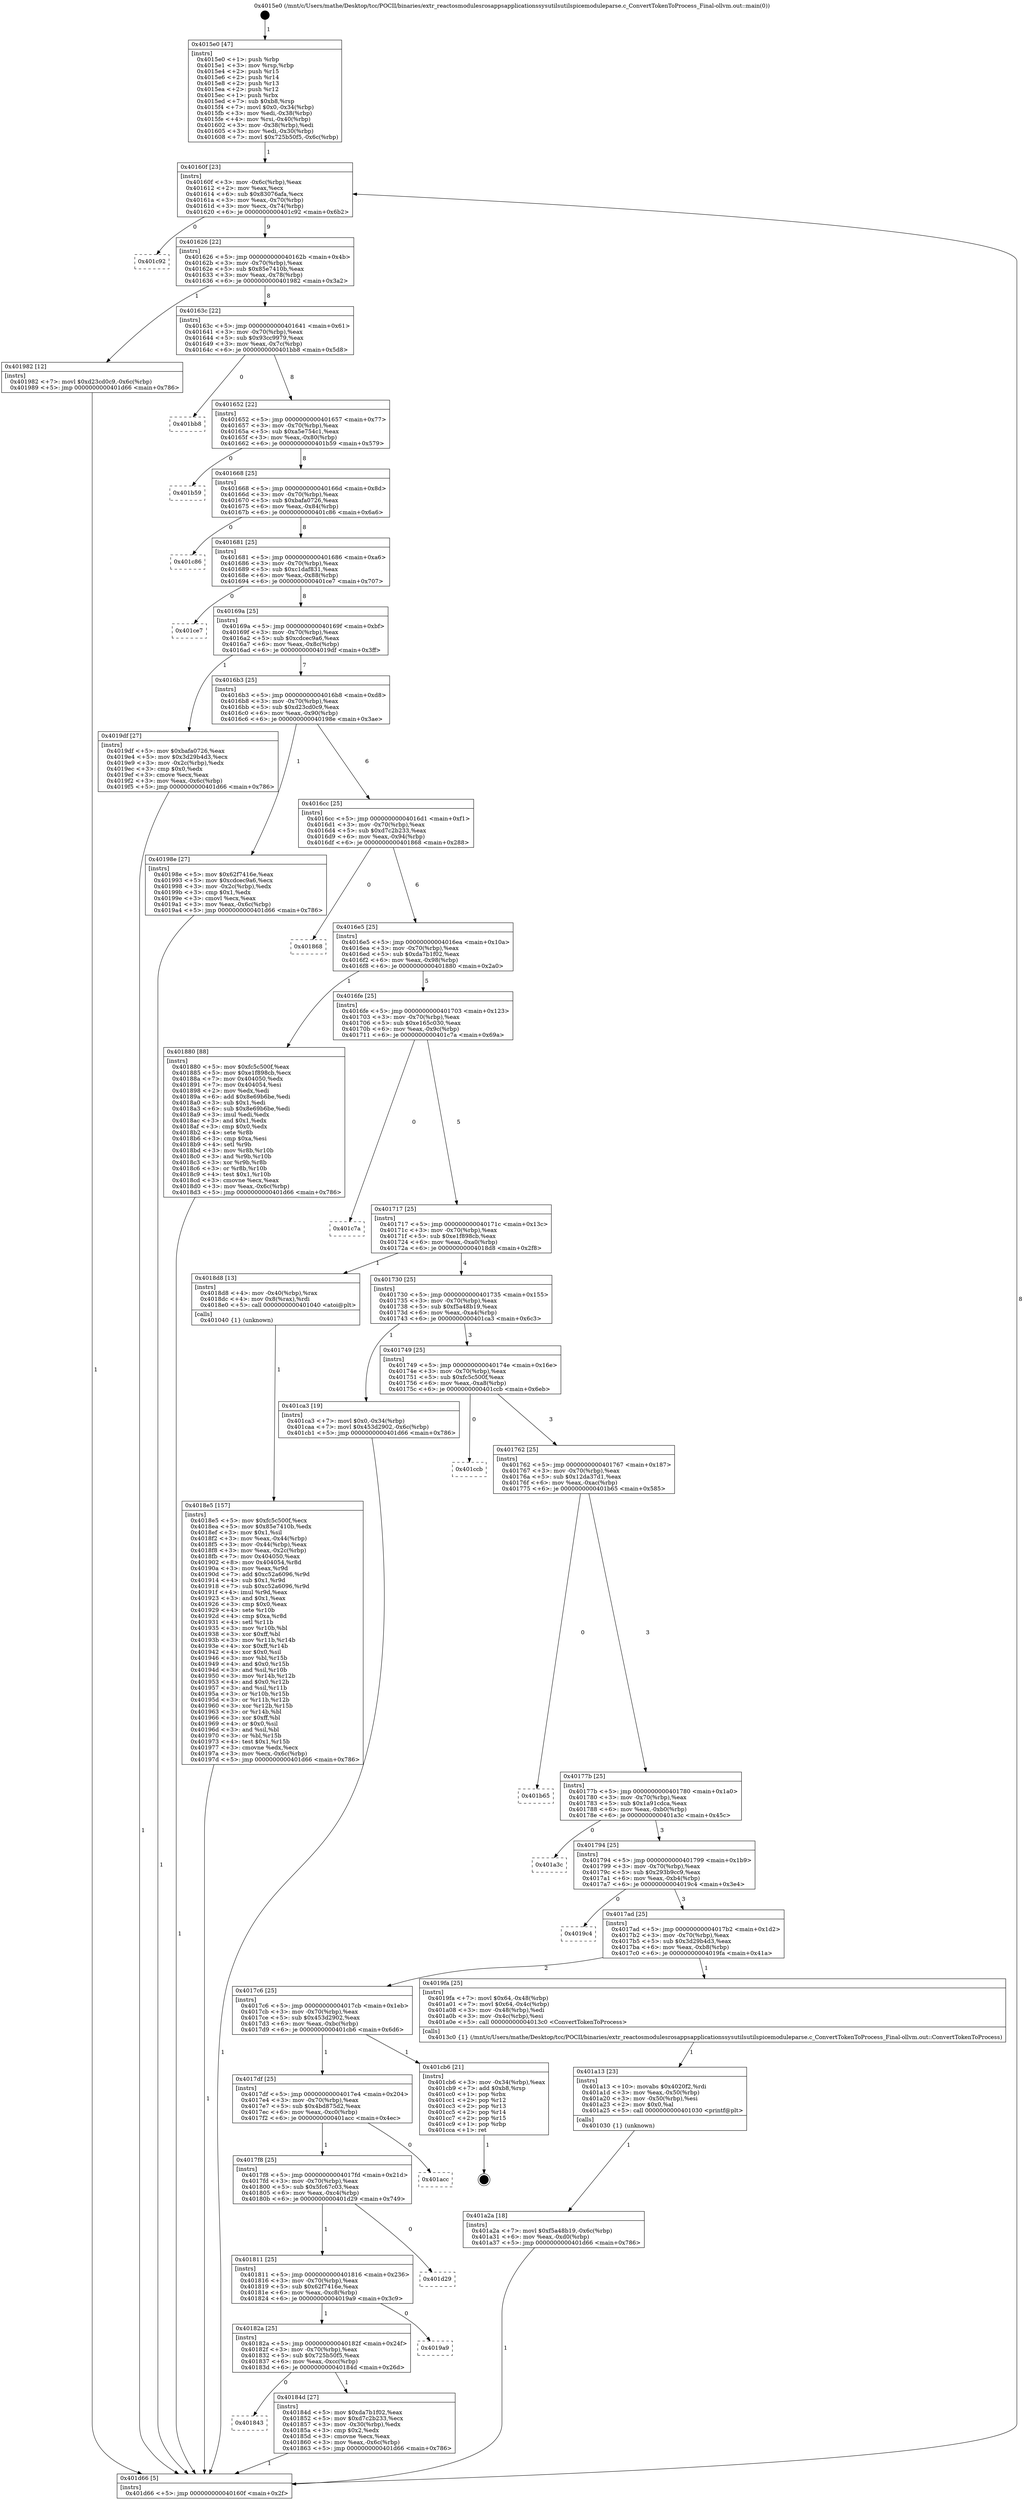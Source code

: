 digraph "0x4015e0" {
  label = "0x4015e0 (/mnt/c/Users/mathe/Desktop/tcc/POCII/binaries/extr_reactosmodulesrosappsapplicationssysutilsutilspicemoduleparse.c_ConvertTokenToProcess_Final-ollvm.out::main(0))"
  labelloc = "t"
  node[shape=record]

  Entry [label="",width=0.3,height=0.3,shape=circle,fillcolor=black,style=filled]
  "0x40160f" [label="{
     0x40160f [23]\l
     | [instrs]\l
     &nbsp;&nbsp;0x40160f \<+3\>: mov -0x6c(%rbp),%eax\l
     &nbsp;&nbsp;0x401612 \<+2\>: mov %eax,%ecx\l
     &nbsp;&nbsp;0x401614 \<+6\>: sub $0x83076afa,%ecx\l
     &nbsp;&nbsp;0x40161a \<+3\>: mov %eax,-0x70(%rbp)\l
     &nbsp;&nbsp;0x40161d \<+3\>: mov %ecx,-0x74(%rbp)\l
     &nbsp;&nbsp;0x401620 \<+6\>: je 0000000000401c92 \<main+0x6b2\>\l
  }"]
  "0x401c92" [label="{
     0x401c92\l
  }", style=dashed]
  "0x401626" [label="{
     0x401626 [22]\l
     | [instrs]\l
     &nbsp;&nbsp;0x401626 \<+5\>: jmp 000000000040162b \<main+0x4b\>\l
     &nbsp;&nbsp;0x40162b \<+3\>: mov -0x70(%rbp),%eax\l
     &nbsp;&nbsp;0x40162e \<+5\>: sub $0x85e7410b,%eax\l
     &nbsp;&nbsp;0x401633 \<+3\>: mov %eax,-0x78(%rbp)\l
     &nbsp;&nbsp;0x401636 \<+6\>: je 0000000000401982 \<main+0x3a2\>\l
  }"]
  Exit [label="",width=0.3,height=0.3,shape=circle,fillcolor=black,style=filled,peripheries=2]
  "0x401982" [label="{
     0x401982 [12]\l
     | [instrs]\l
     &nbsp;&nbsp;0x401982 \<+7\>: movl $0xd23cd0c9,-0x6c(%rbp)\l
     &nbsp;&nbsp;0x401989 \<+5\>: jmp 0000000000401d66 \<main+0x786\>\l
  }"]
  "0x40163c" [label="{
     0x40163c [22]\l
     | [instrs]\l
     &nbsp;&nbsp;0x40163c \<+5\>: jmp 0000000000401641 \<main+0x61\>\l
     &nbsp;&nbsp;0x401641 \<+3\>: mov -0x70(%rbp),%eax\l
     &nbsp;&nbsp;0x401644 \<+5\>: sub $0x93cc9979,%eax\l
     &nbsp;&nbsp;0x401649 \<+3\>: mov %eax,-0x7c(%rbp)\l
     &nbsp;&nbsp;0x40164c \<+6\>: je 0000000000401bb8 \<main+0x5d8\>\l
  }"]
  "0x401a2a" [label="{
     0x401a2a [18]\l
     | [instrs]\l
     &nbsp;&nbsp;0x401a2a \<+7\>: movl $0xf5a48b19,-0x6c(%rbp)\l
     &nbsp;&nbsp;0x401a31 \<+6\>: mov %eax,-0xd0(%rbp)\l
     &nbsp;&nbsp;0x401a37 \<+5\>: jmp 0000000000401d66 \<main+0x786\>\l
  }"]
  "0x401bb8" [label="{
     0x401bb8\l
  }", style=dashed]
  "0x401652" [label="{
     0x401652 [22]\l
     | [instrs]\l
     &nbsp;&nbsp;0x401652 \<+5\>: jmp 0000000000401657 \<main+0x77\>\l
     &nbsp;&nbsp;0x401657 \<+3\>: mov -0x70(%rbp),%eax\l
     &nbsp;&nbsp;0x40165a \<+5\>: sub $0xa5e754c1,%eax\l
     &nbsp;&nbsp;0x40165f \<+3\>: mov %eax,-0x80(%rbp)\l
     &nbsp;&nbsp;0x401662 \<+6\>: je 0000000000401b59 \<main+0x579\>\l
  }"]
  "0x401a13" [label="{
     0x401a13 [23]\l
     | [instrs]\l
     &nbsp;&nbsp;0x401a13 \<+10\>: movabs $0x4020f2,%rdi\l
     &nbsp;&nbsp;0x401a1d \<+3\>: mov %eax,-0x50(%rbp)\l
     &nbsp;&nbsp;0x401a20 \<+3\>: mov -0x50(%rbp),%esi\l
     &nbsp;&nbsp;0x401a23 \<+2\>: mov $0x0,%al\l
     &nbsp;&nbsp;0x401a25 \<+5\>: call 0000000000401030 \<printf@plt\>\l
     | [calls]\l
     &nbsp;&nbsp;0x401030 \{1\} (unknown)\l
  }"]
  "0x401b59" [label="{
     0x401b59\l
  }", style=dashed]
  "0x401668" [label="{
     0x401668 [25]\l
     | [instrs]\l
     &nbsp;&nbsp;0x401668 \<+5\>: jmp 000000000040166d \<main+0x8d\>\l
     &nbsp;&nbsp;0x40166d \<+3\>: mov -0x70(%rbp),%eax\l
     &nbsp;&nbsp;0x401670 \<+5\>: sub $0xbafa0726,%eax\l
     &nbsp;&nbsp;0x401675 \<+6\>: mov %eax,-0x84(%rbp)\l
     &nbsp;&nbsp;0x40167b \<+6\>: je 0000000000401c86 \<main+0x6a6\>\l
  }"]
  "0x4018e5" [label="{
     0x4018e5 [157]\l
     | [instrs]\l
     &nbsp;&nbsp;0x4018e5 \<+5\>: mov $0xfc5c500f,%ecx\l
     &nbsp;&nbsp;0x4018ea \<+5\>: mov $0x85e7410b,%edx\l
     &nbsp;&nbsp;0x4018ef \<+3\>: mov $0x1,%sil\l
     &nbsp;&nbsp;0x4018f2 \<+3\>: mov %eax,-0x44(%rbp)\l
     &nbsp;&nbsp;0x4018f5 \<+3\>: mov -0x44(%rbp),%eax\l
     &nbsp;&nbsp;0x4018f8 \<+3\>: mov %eax,-0x2c(%rbp)\l
     &nbsp;&nbsp;0x4018fb \<+7\>: mov 0x404050,%eax\l
     &nbsp;&nbsp;0x401902 \<+8\>: mov 0x404054,%r8d\l
     &nbsp;&nbsp;0x40190a \<+3\>: mov %eax,%r9d\l
     &nbsp;&nbsp;0x40190d \<+7\>: add $0xc52a6096,%r9d\l
     &nbsp;&nbsp;0x401914 \<+4\>: sub $0x1,%r9d\l
     &nbsp;&nbsp;0x401918 \<+7\>: sub $0xc52a6096,%r9d\l
     &nbsp;&nbsp;0x40191f \<+4\>: imul %r9d,%eax\l
     &nbsp;&nbsp;0x401923 \<+3\>: and $0x1,%eax\l
     &nbsp;&nbsp;0x401926 \<+3\>: cmp $0x0,%eax\l
     &nbsp;&nbsp;0x401929 \<+4\>: sete %r10b\l
     &nbsp;&nbsp;0x40192d \<+4\>: cmp $0xa,%r8d\l
     &nbsp;&nbsp;0x401931 \<+4\>: setl %r11b\l
     &nbsp;&nbsp;0x401935 \<+3\>: mov %r10b,%bl\l
     &nbsp;&nbsp;0x401938 \<+3\>: xor $0xff,%bl\l
     &nbsp;&nbsp;0x40193b \<+3\>: mov %r11b,%r14b\l
     &nbsp;&nbsp;0x40193e \<+4\>: xor $0xff,%r14b\l
     &nbsp;&nbsp;0x401942 \<+4\>: xor $0x0,%sil\l
     &nbsp;&nbsp;0x401946 \<+3\>: mov %bl,%r15b\l
     &nbsp;&nbsp;0x401949 \<+4\>: and $0x0,%r15b\l
     &nbsp;&nbsp;0x40194d \<+3\>: and %sil,%r10b\l
     &nbsp;&nbsp;0x401950 \<+3\>: mov %r14b,%r12b\l
     &nbsp;&nbsp;0x401953 \<+4\>: and $0x0,%r12b\l
     &nbsp;&nbsp;0x401957 \<+3\>: and %sil,%r11b\l
     &nbsp;&nbsp;0x40195a \<+3\>: or %r10b,%r15b\l
     &nbsp;&nbsp;0x40195d \<+3\>: or %r11b,%r12b\l
     &nbsp;&nbsp;0x401960 \<+3\>: xor %r12b,%r15b\l
     &nbsp;&nbsp;0x401963 \<+3\>: or %r14b,%bl\l
     &nbsp;&nbsp;0x401966 \<+3\>: xor $0xff,%bl\l
     &nbsp;&nbsp;0x401969 \<+4\>: or $0x0,%sil\l
     &nbsp;&nbsp;0x40196d \<+3\>: and %sil,%bl\l
     &nbsp;&nbsp;0x401970 \<+3\>: or %bl,%r15b\l
     &nbsp;&nbsp;0x401973 \<+4\>: test $0x1,%r15b\l
     &nbsp;&nbsp;0x401977 \<+3\>: cmovne %edx,%ecx\l
     &nbsp;&nbsp;0x40197a \<+3\>: mov %ecx,-0x6c(%rbp)\l
     &nbsp;&nbsp;0x40197d \<+5\>: jmp 0000000000401d66 \<main+0x786\>\l
  }"]
  "0x401c86" [label="{
     0x401c86\l
  }", style=dashed]
  "0x401681" [label="{
     0x401681 [25]\l
     | [instrs]\l
     &nbsp;&nbsp;0x401681 \<+5\>: jmp 0000000000401686 \<main+0xa6\>\l
     &nbsp;&nbsp;0x401686 \<+3\>: mov -0x70(%rbp),%eax\l
     &nbsp;&nbsp;0x401689 \<+5\>: sub $0xc1daf831,%eax\l
     &nbsp;&nbsp;0x40168e \<+6\>: mov %eax,-0x88(%rbp)\l
     &nbsp;&nbsp;0x401694 \<+6\>: je 0000000000401ce7 \<main+0x707\>\l
  }"]
  "0x4015e0" [label="{
     0x4015e0 [47]\l
     | [instrs]\l
     &nbsp;&nbsp;0x4015e0 \<+1\>: push %rbp\l
     &nbsp;&nbsp;0x4015e1 \<+3\>: mov %rsp,%rbp\l
     &nbsp;&nbsp;0x4015e4 \<+2\>: push %r15\l
     &nbsp;&nbsp;0x4015e6 \<+2\>: push %r14\l
     &nbsp;&nbsp;0x4015e8 \<+2\>: push %r13\l
     &nbsp;&nbsp;0x4015ea \<+2\>: push %r12\l
     &nbsp;&nbsp;0x4015ec \<+1\>: push %rbx\l
     &nbsp;&nbsp;0x4015ed \<+7\>: sub $0xb8,%rsp\l
     &nbsp;&nbsp;0x4015f4 \<+7\>: movl $0x0,-0x34(%rbp)\l
     &nbsp;&nbsp;0x4015fb \<+3\>: mov %edi,-0x38(%rbp)\l
     &nbsp;&nbsp;0x4015fe \<+4\>: mov %rsi,-0x40(%rbp)\l
     &nbsp;&nbsp;0x401602 \<+3\>: mov -0x38(%rbp),%edi\l
     &nbsp;&nbsp;0x401605 \<+3\>: mov %edi,-0x30(%rbp)\l
     &nbsp;&nbsp;0x401608 \<+7\>: movl $0x725b50f5,-0x6c(%rbp)\l
  }"]
  "0x401ce7" [label="{
     0x401ce7\l
  }", style=dashed]
  "0x40169a" [label="{
     0x40169a [25]\l
     | [instrs]\l
     &nbsp;&nbsp;0x40169a \<+5\>: jmp 000000000040169f \<main+0xbf\>\l
     &nbsp;&nbsp;0x40169f \<+3\>: mov -0x70(%rbp),%eax\l
     &nbsp;&nbsp;0x4016a2 \<+5\>: sub $0xcdcec9a6,%eax\l
     &nbsp;&nbsp;0x4016a7 \<+6\>: mov %eax,-0x8c(%rbp)\l
     &nbsp;&nbsp;0x4016ad \<+6\>: je 00000000004019df \<main+0x3ff\>\l
  }"]
  "0x401d66" [label="{
     0x401d66 [5]\l
     | [instrs]\l
     &nbsp;&nbsp;0x401d66 \<+5\>: jmp 000000000040160f \<main+0x2f\>\l
  }"]
  "0x4019df" [label="{
     0x4019df [27]\l
     | [instrs]\l
     &nbsp;&nbsp;0x4019df \<+5\>: mov $0xbafa0726,%eax\l
     &nbsp;&nbsp;0x4019e4 \<+5\>: mov $0x3d29b4d3,%ecx\l
     &nbsp;&nbsp;0x4019e9 \<+3\>: mov -0x2c(%rbp),%edx\l
     &nbsp;&nbsp;0x4019ec \<+3\>: cmp $0x0,%edx\l
     &nbsp;&nbsp;0x4019ef \<+3\>: cmove %ecx,%eax\l
     &nbsp;&nbsp;0x4019f2 \<+3\>: mov %eax,-0x6c(%rbp)\l
     &nbsp;&nbsp;0x4019f5 \<+5\>: jmp 0000000000401d66 \<main+0x786\>\l
  }"]
  "0x4016b3" [label="{
     0x4016b3 [25]\l
     | [instrs]\l
     &nbsp;&nbsp;0x4016b3 \<+5\>: jmp 00000000004016b8 \<main+0xd8\>\l
     &nbsp;&nbsp;0x4016b8 \<+3\>: mov -0x70(%rbp),%eax\l
     &nbsp;&nbsp;0x4016bb \<+5\>: sub $0xd23cd0c9,%eax\l
     &nbsp;&nbsp;0x4016c0 \<+6\>: mov %eax,-0x90(%rbp)\l
     &nbsp;&nbsp;0x4016c6 \<+6\>: je 000000000040198e \<main+0x3ae\>\l
  }"]
  "0x401843" [label="{
     0x401843\l
  }", style=dashed]
  "0x40198e" [label="{
     0x40198e [27]\l
     | [instrs]\l
     &nbsp;&nbsp;0x40198e \<+5\>: mov $0x62f7416e,%eax\l
     &nbsp;&nbsp;0x401993 \<+5\>: mov $0xcdcec9a6,%ecx\l
     &nbsp;&nbsp;0x401998 \<+3\>: mov -0x2c(%rbp),%edx\l
     &nbsp;&nbsp;0x40199b \<+3\>: cmp $0x1,%edx\l
     &nbsp;&nbsp;0x40199e \<+3\>: cmovl %ecx,%eax\l
     &nbsp;&nbsp;0x4019a1 \<+3\>: mov %eax,-0x6c(%rbp)\l
     &nbsp;&nbsp;0x4019a4 \<+5\>: jmp 0000000000401d66 \<main+0x786\>\l
  }"]
  "0x4016cc" [label="{
     0x4016cc [25]\l
     | [instrs]\l
     &nbsp;&nbsp;0x4016cc \<+5\>: jmp 00000000004016d1 \<main+0xf1\>\l
     &nbsp;&nbsp;0x4016d1 \<+3\>: mov -0x70(%rbp),%eax\l
     &nbsp;&nbsp;0x4016d4 \<+5\>: sub $0xd7c2b233,%eax\l
     &nbsp;&nbsp;0x4016d9 \<+6\>: mov %eax,-0x94(%rbp)\l
     &nbsp;&nbsp;0x4016df \<+6\>: je 0000000000401868 \<main+0x288\>\l
  }"]
  "0x40184d" [label="{
     0x40184d [27]\l
     | [instrs]\l
     &nbsp;&nbsp;0x40184d \<+5\>: mov $0xda7b1f02,%eax\l
     &nbsp;&nbsp;0x401852 \<+5\>: mov $0xd7c2b233,%ecx\l
     &nbsp;&nbsp;0x401857 \<+3\>: mov -0x30(%rbp),%edx\l
     &nbsp;&nbsp;0x40185a \<+3\>: cmp $0x2,%edx\l
     &nbsp;&nbsp;0x40185d \<+3\>: cmovne %ecx,%eax\l
     &nbsp;&nbsp;0x401860 \<+3\>: mov %eax,-0x6c(%rbp)\l
     &nbsp;&nbsp;0x401863 \<+5\>: jmp 0000000000401d66 \<main+0x786\>\l
  }"]
  "0x401868" [label="{
     0x401868\l
  }", style=dashed]
  "0x4016e5" [label="{
     0x4016e5 [25]\l
     | [instrs]\l
     &nbsp;&nbsp;0x4016e5 \<+5\>: jmp 00000000004016ea \<main+0x10a\>\l
     &nbsp;&nbsp;0x4016ea \<+3\>: mov -0x70(%rbp),%eax\l
     &nbsp;&nbsp;0x4016ed \<+5\>: sub $0xda7b1f02,%eax\l
     &nbsp;&nbsp;0x4016f2 \<+6\>: mov %eax,-0x98(%rbp)\l
     &nbsp;&nbsp;0x4016f8 \<+6\>: je 0000000000401880 \<main+0x2a0\>\l
  }"]
  "0x40182a" [label="{
     0x40182a [25]\l
     | [instrs]\l
     &nbsp;&nbsp;0x40182a \<+5\>: jmp 000000000040182f \<main+0x24f\>\l
     &nbsp;&nbsp;0x40182f \<+3\>: mov -0x70(%rbp),%eax\l
     &nbsp;&nbsp;0x401832 \<+5\>: sub $0x725b50f5,%eax\l
     &nbsp;&nbsp;0x401837 \<+6\>: mov %eax,-0xcc(%rbp)\l
     &nbsp;&nbsp;0x40183d \<+6\>: je 000000000040184d \<main+0x26d\>\l
  }"]
  "0x401880" [label="{
     0x401880 [88]\l
     | [instrs]\l
     &nbsp;&nbsp;0x401880 \<+5\>: mov $0xfc5c500f,%eax\l
     &nbsp;&nbsp;0x401885 \<+5\>: mov $0xe1f898cb,%ecx\l
     &nbsp;&nbsp;0x40188a \<+7\>: mov 0x404050,%edx\l
     &nbsp;&nbsp;0x401891 \<+7\>: mov 0x404054,%esi\l
     &nbsp;&nbsp;0x401898 \<+2\>: mov %edx,%edi\l
     &nbsp;&nbsp;0x40189a \<+6\>: add $0x8e69b6be,%edi\l
     &nbsp;&nbsp;0x4018a0 \<+3\>: sub $0x1,%edi\l
     &nbsp;&nbsp;0x4018a3 \<+6\>: sub $0x8e69b6be,%edi\l
     &nbsp;&nbsp;0x4018a9 \<+3\>: imul %edi,%edx\l
     &nbsp;&nbsp;0x4018ac \<+3\>: and $0x1,%edx\l
     &nbsp;&nbsp;0x4018af \<+3\>: cmp $0x0,%edx\l
     &nbsp;&nbsp;0x4018b2 \<+4\>: sete %r8b\l
     &nbsp;&nbsp;0x4018b6 \<+3\>: cmp $0xa,%esi\l
     &nbsp;&nbsp;0x4018b9 \<+4\>: setl %r9b\l
     &nbsp;&nbsp;0x4018bd \<+3\>: mov %r8b,%r10b\l
     &nbsp;&nbsp;0x4018c0 \<+3\>: and %r9b,%r10b\l
     &nbsp;&nbsp;0x4018c3 \<+3\>: xor %r9b,%r8b\l
     &nbsp;&nbsp;0x4018c6 \<+3\>: or %r8b,%r10b\l
     &nbsp;&nbsp;0x4018c9 \<+4\>: test $0x1,%r10b\l
     &nbsp;&nbsp;0x4018cd \<+3\>: cmovne %ecx,%eax\l
     &nbsp;&nbsp;0x4018d0 \<+3\>: mov %eax,-0x6c(%rbp)\l
     &nbsp;&nbsp;0x4018d3 \<+5\>: jmp 0000000000401d66 \<main+0x786\>\l
  }"]
  "0x4016fe" [label="{
     0x4016fe [25]\l
     | [instrs]\l
     &nbsp;&nbsp;0x4016fe \<+5\>: jmp 0000000000401703 \<main+0x123\>\l
     &nbsp;&nbsp;0x401703 \<+3\>: mov -0x70(%rbp),%eax\l
     &nbsp;&nbsp;0x401706 \<+5\>: sub $0xe165c030,%eax\l
     &nbsp;&nbsp;0x40170b \<+6\>: mov %eax,-0x9c(%rbp)\l
     &nbsp;&nbsp;0x401711 \<+6\>: je 0000000000401c7a \<main+0x69a\>\l
  }"]
  "0x4019a9" [label="{
     0x4019a9\l
  }", style=dashed]
  "0x401c7a" [label="{
     0x401c7a\l
  }", style=dashed]
  "0x401717" [label="{
     0x401717 [25]\l
     | [instrs]\l
     &nbsp;&nbsp;0x401717 \<+5\>: jmp 000000000040171c \<main+0x13c\>\l
     &nbsp;&nbsp;0x40171c \<+3\>: mov -0x70(%rbp),%eax\l
     &nbsp;&nbsp;0x40171f \<+5\>: sub $0xe1f898cb,%eax\l
     &nbsp;&nbsp;0x401724 \<+6\>: mov %eax,-0xa0(%rbp)\l
     &nbsp;&nbsp;0x40172a \<+6\>: je 00000000004018d8 \<main+0x2f8\>\l
  }"]
  "0x401811" [label="{
     0x401811 [25]\l
     | [instrs]\l
     &nbsp;&nbsp;0x401811 \<+5\>: jmp 0000000000401816 \<main+0x236\>\l
     &nbsp;&nbsp;0x401816 \<+3\>: mov -0x70(%rbp),%eax\l
     &nbsp;&nbsp;0x401819 \<+5\>: sub $0x62f7416e,%eax\l
     &nbsp;&nbsp;0x40181e \<+6\>: mov %eax,-0xc8(%rbp)\l
     &nbsp;&nbsp;0x401824 \<+6\>: je 00000000004019a9 \<main+0x3c9\>\l
  }"]
  "0x4018d8" [label="{
     0x4018d8 [13]\l
     | [instrs]\l
     &nbsp;&nbsp;0x4018d8 \<+4\>: mov -0x40(%rbp),%rax\l
     &nbsp;&nbsp;0x4018dc \<+4\>: mov 0x8(%rax),%rdi\l
     &nbsp;&nbsp;0x4018e0 \<+5\>: call 0000000000401040 \<atoi@plt\>\l
     | [calls]\l
     &nbsp;&nbsp;0x401040 \{1\} (unknown)\l
  }"]
  "0x401730" [label="{
     0x401730 [25]\l
     | [instrs]\l
     &nbsp;&nbsp;0x401730 \<+5\>: jmp 0000000000401735 \<main+0x155\>\l
     &nbsp;&nbsp;0x401735 \<+3\>: mov -0x70(%rbp),%eax\l
     &nbsp;&nbsp;0x401738 \<+5\>: sub $0xf5a48b19,%eax\l
     &nbsp;&nbsp;0x40173d \<+6\>: mov %eax,-0xa4(%rbp)\l
     &nbsp;&nbsp;0x401743 \<+6\>: je 0000000000401ca3 \<main+0x6c3\>\l
  }"]
  "0x401d29" [label="{
     0x401d29\l
  }", style=dashed]
  "0x401ca3" [label="{
     0x401ca3 [19]\l
     | [instrs]\l
     &nbsp;&nbsp;0x401ca3 \<+7\>: movl $0x0,-0x34(%rbp)\l
     &nbsp;&nbsp;0x401caa \<+7\>: movl $0x453d2902,-0x6c(%rbp)\l
     &nbsp;&nbsp;0x401cb1 \<+5\>: jmp 0000000000401d66 \<main+0x786\>\l
  }"]
  "0x401749" [label="{
     0x401749 [25]\l
     | [instrs]\l
     &nbsp;&nbsp;0x401749 \<+5\>: jmp 000000000040174e \<main+0x16e\>\l
     &nbsp;&nbsp;0x40174e \<+3\>: mov -0x70(%rbp),%eax\l
     &nbsp;&nbsp;0x401751 \<+5\>: sub $0xfc5c500f,%eax\l
     &nbsp;&nbsp;0x401756 \<+6\>: mov %eax,-0xa8(%rbp)\l
     &nbsp;&nbsp;0x40175c \<+6\>: je 0000000000401ccb \<main+0x6eb\>\l
  }"]
  "0x4017f8" [label="{
     0x4017f8 [25]\l
     | [instrs]\l
     &nbsp;&nbsp;0x4017f8 \<+5\>: jmp 00000000004017fd \<main+0x21d\>\l
     &nbsp;&nbsp;0x4017fd \<+3\>: mov -0x70(%rbp),%eax\l
     &nbsp;&nbsp;0x401800 \<+5\>: sub $0x5fc67c03,%eax\l
     &nbsp;&nbsp;0x401805 \<+6\>: mov %eax,-0xc4(%rbp)\l
     &nbsp;&nbsp;0x40180b \<+6\>: je 0000000000401d29 \<main+0x749\>\l
  }"]
  "0x401ccb" [label="{
     0x401ccb\l
  }", style=dashed]
  "0x401762" [label="{
     0x401762 [25]\l
     | [instrs]\l
     &nbsp;&nbsp;0x401762 \<+5\>: jmp 0000000000401767 \<main+0x187\>\l
     &nbsp;&nbsp;0x401767 \<+3\>: mov -0x70(%rbp),%eax\l
     &nbsp;&nbsp;0x40176a \<+5\>: sub $0x12da37d1,%eax\l
     &nbsp;&nbsp;0x40176f \<+6\>: mov %eax,-0xac(%rbp)\l
     &nbsp;&nbsp;0x401775 \<+6\>: je 0000000000401b65 \<main+0x585\>\l
  }"]
  "0x401acc" [label="{
     0x401acc\l
  }", style=dashed]
  "0x401b65" [label="{
     0x401b65\l
  }", style=dashed]
  "0x40177b" [label="{
     0x40177b [25]\l
     | [instrs]\l
     &nbsp;&nbsp;0x40177b \<+5\>: jmp 0000000000401780 \<main+0x1a0\>\l
     &nbsp;&nbsp;0x401780 \<+3\>: mov -0x70(%rbp),%eax\l
     &nbsp;&nbsp;0x401783 \<+5\>: sub $0x1a91cdca,%eax\l
     &nbsp;&nbsp;0x401788 \<+6\>: mov %eax,-0xb0(%rbp)\l
     &nbsp;&nbsp;0x40178e \<+6\>: je 0000000000401a3c \<main+0x45c\>\l
  }"]
  "0x4017df" [label="{
     0x4017df [25]\l
     | [instrs]\l
     &nbsp;&nbsp;0x4017df \<+5\>: jmp 00000000004017e4 \<main+0x204\>\l
     &nbsp;&nbsp;0x4017e4 \<+3\>: mov -0x70(%rbp),%eax\l
     &nbsp;&nbsp;0x4017e7 \<+5\>: sub $0x4bd875d2,%eax\l
     &nbsp;&nbsp;0x4017ec \<+6\>: mov %eax,-0xc0(%rbp)\l
     &nbsp;&nbsp;0x4017f2 \<+6\>: je 0000000000401acc \<main+0x4ec\>\l
  }"]
  "0x401a3c" [label="{
     0x401a3c\l
  }", style=dashed]
  "0x401794" [label="{
     0x401794 [25]\l
     | [instrs]\l
     &nbsp;&nbsp;0x401794 \<+5\>: jmp 0000000000401799 \<main+0x1b9\>\l
     &nbsp;&nbsp;0x401799 \<+3\>: mov -0x70(%rbp),%eax\l
     &nbsp;&nbsp;0x40179c \<+5\>: sub $0x293b9cc9,%eax\l
     &nbsp;&nbsp;0x4017a1 \<+6\>: mov %eax,-0xb4(%rbp)\l
     &nbsp;&nbsp;0x4017a7 \<+6\>: je 00000000004019c4 \<main+0x3e4\>\l
  }"]
  "0x401cb6" [label="{
     0x401cb6 [21]\l
     | [instrs]\l
     &nbsp;&nbsp;0x401cb6 \<+3\>: mov -0x34(%rbp),%eax\l
     &nbsp;&nbsp;0x401cb9 \<+7\>: add $0xb8,%rsp\l
     &nbsp;&nbsp;0x401cc0 \<+1\>: pop %rbx\l
     &nbsp;&nbsp;0x401cc1 \<+2\>: pop %r12\l
     &nbsp;&nbsp;0x401cc3 \<+2\>: pop %r13\l
     &nbsp;&nbsp;0x401cc5 \<+2\>: pop %r14\l
     &nbsp;&nbsp;0x401cc7 \<+2\>: pop %r15\l
     &nbsp;&nbsp;0x401cc9 \<+1\>: pop %rbp\l
     &nbsp;&nbsp;0x401cca \<+1\>: ret\l
  }"]
  "0x4019c4" [label="{
     0x4019c4\l
  }", style=dashed]
  "0x4017ad" [label="{
     0x4017ad [25]\l
     | [instrs]\l
     &nbsp;&nbsp;0x4017ad \<+5\>: jmp 00000000004017b2 \<main+0x1d2\>\l
     &nbsp;&nbsp;0x4017b2 \<+3\>: mov -0x70(%rbp),%eax\l
     &nbsp;&nbsp;0x4017b5 \<+5\>: sub $0x3d29b4d3,%eax\l
     &nbsp;&nbsp;0x4017ba \<+6\>: mov %eax,-0xb8(%rbp)\l
     &nbsp;&nbsp;0x4017c0 \<+6\>: je 00000000004019fa \<main+0x41a\>\l
  }"]
  "0x4017c6" [label="{
     0x4017c6 [25]\l
     | [instrs]\l
     &nbsp;&nbsp;0x4017c6 \<+5\>: jmp 00000000004017cb \<main+0x1eb\>\l
     &nbsp;&nbsp;0x4017cb \<+3\>: mov -0x70(%rbp),%eax\l
     &nbsp;&nbsp;0x4017ce \<+5\>: sub $0x453d2902,%eax\l
     &nbsp;&nbsp;0x4017d3 \<+6\>: mov %eax,-0xbc(%rbp)\l
     &nbsp;&nbsp;0x4017d9 \<+6\>: je 0000000000401cb6 \<main+0x6d6\>\l
  }"]
  "0x4019fa" [label="{
     0x4019fa [25]\l
     | [instrs]\l
     &nbsp;&nbsp;0x4019fa \<+7\>: movl $0x64,-0x48(%rbp)\l
     &nbsp;&nbsp;0x401a01 \<+7\>: movl $0x64,-0x4c(%rbp)\l
     &nbsp;&nbsp;0x401a08 \<+3\>: mov -0x48(%rbp),%edi\l
     &nbsp;&nbsp;0x401a0b \<+3\>: mov -0x4c(%rbp),%esi\l
     &nbsp;&nbsp;0x401a0e \<+5\>: call 00000000004013c0 \<ConvertTokenToProcess\>\l
     | [calls]\l
     &nbsp;&nbsp;0x4013c0 \{1\} (/mnt/c/Users/mathe/Desktop/tcc/POCII/binaries/extr_reactosmodulesrosappsapplicationssysutilsutilspicemoduleparse.c_ConvertTokenToProcess_Final-ollvm.out::ConvertTokenToProcess)\l
  }"]
  Entry -> "0x4015e0" [label=" 1"]
  "0x40160f" -> "0x401c92" [label=" 0"]
  "0x40160f" -> "0x401626" [label=" 9"]
  "0x401cb6" -> Exit [label=" 1"]
  "0x401626" -> "0x401982" [label=" 1"]
  "0x401626" -> "0x40163c" [label=" 8"]
  "0x401ca3" -> "0x401d66" [label=" 1"]
  "0x40163c" -> "0x401bb8" [label=" 0"]
  "0x40163c" -> "0x401652" [label=" 8"]
  "0x401a2a" -> "0x401d66" [label=" 1"]
  "0x401652" -> "0x401b59" [label=" 0"]
  "0x401652" -> "0x401668" [label=" 8"]
  "0x401a13" -> "0x401a2a" [label=" 1"]
  "0x401668" -> "0x401c86" [label=" 0"]
  "0x401668" -> "0x401681" [label=" 8"]
  "0x4019fa" -> "0x401a13" [label=" 1"]
  "0x401681" -> "0x401ce7" [label=" 0"]
  "0x401681" -> "0x40169a" [label=" 8"]
  "0x4019df" -> "0x401d66" [label=" 1"]
  "0x40169a" -> "0x4019df" [label=" 1"]
  "0x40169a" -> "0x4016b3" [label=" 7"]
  "0x40198e" -> "0x401d66" [label=" 1"]
  "0x4016b3" -> "0x40198e" [label=" 1"]
  "0x4016b3" -> "0x4016cc" [label=" 6"]
  "0x401982" -> "0x401d66" [label=" 1"]
  "0x4016cc" -> "0x401868" [label=" 0"]
  "0x4016cc" -> "0x4016e5" [label=" 6"]
  "0x4018e5" -> "0x401d66" [label=" 1"]
  "0x4016e5" -> "0x401880" [label=" 1"]
  "0x4016e5" -> "0x4016fe" [label=" 5"]
  "0x401880" -> "0x401d66" [label=" 1"]
  "0x4016fe" -> "0x401c7a" [label=" 0"]
  "0x4016fe" -> "0x401717" [label=" 5"]
  "0x401d66" -> "0x40160f" [label=" 8"]
  "0x401717" -> "0x4018d8" [label=" 1"]
  "0x401717" -> "0x401730" [label=" 4"]
  "0x40184d" -> "0x401d66" [label=" 1"]
  "0x401730" -> "0x401ca3" [label=" 1"]
  "0x401730" -> "0x401749" [label=" 3"]
  "0x40182a" -> "0x401843" [label=" 0"]
  "0x401749" -> "0x401ccb" [label=" 0"]
  "0x401749" -> "0x401762" [label=" 3"]
  "0x4018d8" -> "0x4018e5" [label=" 1"]
  "0x401762" -> "0x401b65" [label=" 0"]
  "0x401762" -> "0x40177b" [label=" 3"]
  "0x401811" -> "0x40182a" [label=" 1"]
  "0x40177b" -> "0x401a3c" [label=" 0"]
  "0x40177b" -> "0x401794" [label=" 3"]
  "0x4015e0" -> "0x40160f" [label=" 1"]
  "0x401794" -> "0x4019c4" [label=" 0"]
  "0x401794" -> "0x4017ad" [label=" 3"]
  "0x4017f8" -> "0x401811" [label=" 1"]
  "0x4017ad" -> "0x4019fa" [label=" 1"]
  "0x4017ad" -> "0x4017c6" [label=" 2"]
  "0x4017f8" -> "0x401d29" [label=" 0"]
  "0x4017c6" -> "0x401cb6" [label=" 1"]
  "0x4017c6" -> "0x4017df" [label=" 1"]
  "0x401811" -> "0x4019a9" [label=" 0"]
  "0x4017df" -> "0x401acc" [label=" 0"]
  "0x4017df" -> "0x4017f8" [label=" 1"]
  "0x40182a" -> "0x40184d" [label=" 1"]
}
